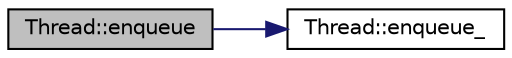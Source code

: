 digraph "Thread::enqueue"
{
 // INTERACTIVE_SVG=YES
 // LATEX_PDF_SIZE
  edge [fontname="Helvetica",fontsize="10",labelfontname="Helvetica",labelfontsize="10"];
  node [fontname="Helvetica",fontsize="10",shape=record];
  rankdir="LR";
  Node1 [label="Thread::enqueue",height=0.2,width=0.4,color="black", fillcolor="grey75", style="filled", fontcolor="black",tooltip="The code that will be enqued in the threads task queue."];
  Node1 -> Node2 [color="midnightblue",fontsize="10",style="solid",fontname="Helvetica"];
  Node2 [label="Thread::enqueue_",height=0.2,width=0.4,color="black", fillcolor="white", style="filled",URL="$class_thread.html#a3ee4bd6db78554c9ea75cf242b8ae273",tooltip="push the functor in the queue"];
}
